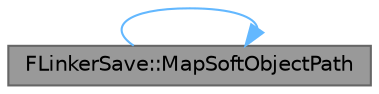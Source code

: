 digraph "FLinkerSave::MapSoftObjectPath"
{
 // INTERACTIVE_SVG=YES
 // LATEX_PDF_SIZE
  bgcolor="transparent";
  edge [fontname=Helvetica,fontsize=10,labelfontname=Helvetica,labelfontsize=10];
  node [fontname=Helvetica,fontsize=10,shape=box,height=0.2,width=0.4];
  rankdir="LR";
  Node1 [id="Node000001",label="FLinkerSave::MapSoftObjectPath",height=0.2,width=0.4,color="gray40", fillcolor="grey60", style="filled", fontcolor="black",tooltip="Returns the appropriate soft object path index for the source soft object path, or INDEX_NONE if not ..."];
  Node1 -> Node1 [id="edge1_Node000001_Node000001",color="steelblue1",style="solid",tooltip=" "];
}
